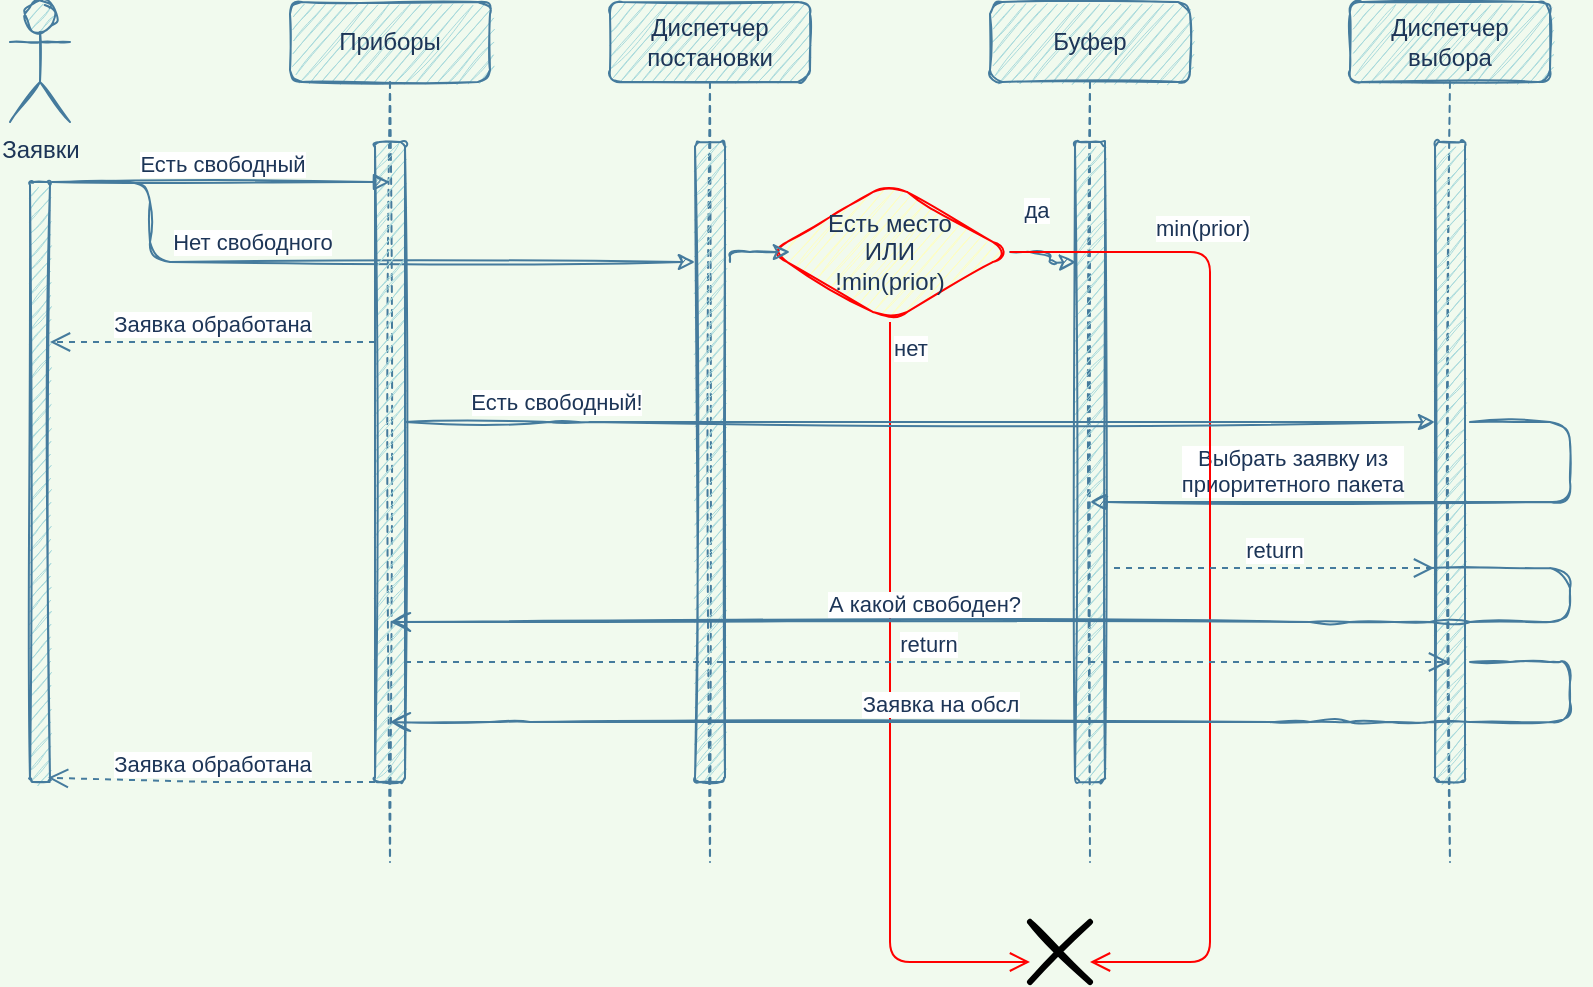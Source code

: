 <mxfile version="13.7.7" type="github">
  <diagram id="oBNc2SjiA_qH9JHI9bht" name="Page-1">
    <mxGraphModel dx="1422" dy="754" grid="0" gridSize="10" guides="1" tooltips="1" connect="1" arrows="1" fold="1" page="0" pageScale="1" pageWidth="850" pageHeight="1100" background="#F1FAEE" math="0" shadow="0">
      <root>
        <mxCell id="0" />
        <mxCell id="1" parent="0" />
        <mxCell id="NhnUtjoeqvK62sWytG-r-1" value="&lt;div&gt;Заявки&lt;/div&gt;&lt;div&gt;&lt;br&gt;&lt;/div&gt;" style="shape=umlActor;verticalLabelPosition=bottom;verticalAlign=top;html=1;fillColor=#A8DADC;strokeColor=#457B9D;fontColor=#1D3557;rounded=1;sketch=1;" parent="1" vertex="1">
          <mxGeometry x="30" y="50" width="30" height="60" as="geometry" />
        </mxCell>
        <mxCell id="NhnUtjoeqvK62sWytG-r-27" style="edgeStyle=orthogonalEdgeStyle;rounded=1;sketch=1;orthogonalLoop=1;jettySize=auto;html=1;strokeColor=#457B9D;fillColor=#A8DADC;fontColor=#1D3557;" parent="1" target="NhnUtjoeqvK62sWytG-r-26" edge="1">
          <mxGeometry relative="1" as="geometry">
            <mxPoint x="60" y="140" as="sourcePoint" />
            <Array as="points">
              <mxPoint x="100" y="180" />
            </Array>
          </mxGeometry>
        </mxCell>
        <mxCell id="NhnUtjoeqvK62sWytG-r-28" value="Нет свободного" style="edgeLabel;html=1;align=center;verticalAlign=middle;resizable=0;points=[];fontColor=#1D3557;" parent="NhnUtjoeqvK62sWytG-r-27" vertex="1" connectable="0">
          <mxGeometry x="-0.374" y="3" relative="1" as="geometry">
            <mxPoint x="20" y="-7" as="offset" />
          </mxGeometry>
        </mxCell>
        <mxCell id="NhnUtjoeqvK62sWytG-r-4" value="" style="html=1;points=[];perimeter=orthogonalPerimeter;fillColor=#A8DADC;strokeColor=#457B9D;fontColor=#1D3557;rounded=1;sketch=1;" parent="1" vertex="1">
          <mxGeometry x="40" y="140" width="10" height="300" as="geometry" />
        </mxCell>
        <mxCell id="NhnUtjoeqvK62sWytG-r-5" value="Приборы" style="shape=umlLifeline;perimeter=lifelinePerimeter;whiteSpace=wrap;html=1;container=1;collapsible=0;recursiveResize=0;outlineConnect=0;fillColor=#A8DADC;strokeColor=#457B9D;fontColor=#1D3557;rounded=1;sketch=1;shadow=0;" parent="1" vertex="1">
          <mxGeometry x="170" y="50" width="100" height="430" as="geometry" />
        </mxCell>
        <mxCell id="NhnUtjoeqvK62sWytG-r-18" value="" style="html=1;points=[];perimeter=orthogonalPerimeter;rounded=1;sketch=1;strokeColor=#457B9D;fillColor=#A8DADC;fontColor=#1D3557;" parent="NhnUtjoeqvK62sWytG-r-5" vertex="1">
          <mxGeometry x="42.5" y="70" width="15" height="320" as="geometry" />
        </mxCell>
        <mxCell id="NhnUtjoeqvK62sWytG-r-19" value="Есть свободный" style="html=1;verticalAlign=bottom;endArrow=block;strokeColor=#457B9D;fillColor=#A8DADC;fontColor=#1D3557;exitX=1.1;exitY=0;exitDx=0;exitDy=0;exitPerimeter=0;sketch=1;shadow=0;" parent="1" source="NhnUtjoeqvK62sWytG-r-4" edge="1">
          <mxGeometry relative="1" as="geometry">
            <mxPoint x="60" y="140" as="sourcePoint" />
            <mxPoint x="220" y="140" as="targetPoint" />
          </mxGeometry>
        </mxCell>
        <mxCell id="NhnUtjoeqvK62sWytG-r-20" value="Заявка обработана" style="html=1;verticalAlign=bottom;endArrow=open;dashed=1;endSize=8;strokeColor=#457B9D;fillColor=#A8DADC;fontColor=#1D3557;" parent="1" source="NhnUtjoeqvK62sWytG-r-18" edge="1">
          <mxGeometry relative="1" as="geometry">
            <mxPoint x="50" y="220" as="targetPoint" />
            <Array as="points">
              <mxPoint x="130" y="220" />
            </Array>
          </mxGeometry>
        </mxCell>
        <mxCell id="NhnUtjoeqvK62sWytG-r-35" style="edgeStyle=orthogonalEdgeStyle;rounded=1;sketch=1;orthogonalLoop=1;jettySize=auto;html=1;strokeColor=#457B9D;fillColor=#A8DADC;fontSize=11;fontColor=#1D3557;" parent="1" source="NhnUtjoeqvK62sWytG-r-22" edge="1">
          <mxGeometry relative="1" as="geometry">
            <mxPoint x="563" y="180" as="targetPoint" />
          </mxGeometry>
        </mxCell>
        <mxCell id="NhnUtjoeqvK62sWytG-r-36" value="да" style="edgeLabel;html=1;align=center;verticalAlign=middle;resizable=0;points=[];fontSize=11;fontColor=#1D3557;" parent="NhnUtjoeqvK62sWytG-r-35" vertex="1" connectable="0">
          <mxGeometry x="-0.348" y="10" relative="1" as="geometry">
            <mxPoint y="-11" as="offset" />
          </mxGeometry>
        </mxCell>
        <mxCell id="NhnUtjoeqvK62sWytG-r-22" value="&lt;div&gt;Есть место&lt;br&gt;ИЛИ&lt;/div&gt;&lt;div&gt;!min(prior)&lt;br&gt;&lt;/div&gt;" style="rhombus;whiteSpace=wrap;html=1;fillColor=#ffffc0;strokeColor=#ff0000;rounded=1;sketch=1;fontColor=#1D3557;" parent="1" vertex="1">
          <mxGeometry x="410" y="140" width="120" height="70" as="geometry" />
        </mxCell>
        <mxCell id="NhnUtjoeqvK62sWytG-r-24" value="нет" style="edgeStyle=orthogonalEdgeStyle;html=1;align=left;verticalAlign=top;endArrow=open;endSize=8;strokeColor=#ff0000;fillColor=#A8DADC;fontColor=#1D3557;" parent="1" source="NhnUtjoeqvK62sWytG-r-22" edge="1">
          <mxGeometry x="-1" relative="1" as="geometry">
            <mxPoint x="540" y="530" as="targetPoint" />
            <Array as="points">
              <mxPoint x="470" y="530" />
            </Array>
          </mxGeometry>
        </mxCell>
        <mxCell id="NhnUtjoeqvK62sWytG-r-25" value="&lt;div&gt;Диспетчер&lt;/div&gt;&lt;div&gt;постановки&lt;br&gt;&lt;/div&gt;" style="shape=umlLifeline;perimeter=lifelinePerimeter;whiteSpace=wrap;html=1;container=1;collapsible=0;recursiveResize=0;outlineConnect=0;fillColor=#A8DADC;strokeColor=#457B9D;fontColor=#1D3557;rounded=1;sketch=1;" parent="1" vertex="1">
          <mxGeometry x="330" y="50" width="100" height="430" as="geometry" />
        </mxCell>
        <mxCell id="NhnUtjoeqvK62sWytG-r-26" value="" style="html=1;points=[];perimeter=orthogonalPerimeter;rounded=1;sketch=1;strokeColor=#457B9D;fillColor=#A8DADC;fontColor=#1D3557;" parent="NhnUtjoeqvK62sWytG-r-25" vertex="1">
          <mxGeometry x="42.5" y="70" width="15" height="320" as="geometry" />
        </mxCell>
        <mxCell id="NhnUtjoeqvK62sWytG-r-30" value="Буфер" style="shape=umlLifeline;perimeter=lifelinePerimeter;whiteSpace=wrap;html=1;container=1;collapsible=0;recursiveResize=0;outlineConnect=0;fillColor=#A8DADC;strokeColor=#457B9D;fontColor=#1D3557;rounded=1;sketch=1;" parent="1" vertex="1">
          <mxGeometry x="520" y="50" width="100" height="430" as="geometry" />
        </mxCell>
        <mxCell id="NhnUtjoeqvK62sWytG-r-31" value="" style="html=1;points=[];perimeter=orthogonalPerimeter;rounded=1;sketch=1;strokeColor=#457B9D;fillColor=#A8DADC;fontColor=#1D3557;" parent="NhnUtjoeqvK62sWytG-r-30" vertex="1">
          <mxGeometry x="42.5" y="70" width="15" height="320" as="geometry" />
        </mxCell>
        <mxCell id="NhnUtjoeqvK62sWytG-r-37" style="edgeStyle=orthogonalEdgeStyle;rounded=1;sketch=1;orthogonalLoop=1;jettySize=auto;html=1;strokeColor=#457B9D;fillColor=#A8DADC;fontSize=11;fontColor=#1D3557;" parent="1" edge="1">
          <mxGeometry relative="1" as="geometry">
            <mxPoint x="390" y="180" as="sourcePoint" />
            <mxPoint x="420" y="175" as="targetPoint" />
            <Array as="points">
              <mxPoint x="390" y="175" />
            </Array>
          </mxGeometry>
        </mxCell>
        <mxCell id="NhnUtjoeqvK62sWytG-r-38" value="" style="shape=umlDestroy;whiteSpace=wrap;html=1;strokeWidth=3;rounded=1;sketch=1;fillColor=#A8DADC;fontSize=11;fontColor=#1D3557;" parent="1" vertex="1">
          <mxGeometry x="540" y="510" width="30" height="30" as="geometry" />
        </mxCell>
        <mxCell id="NhnUtjoeqvK62sWytG-r-39" value="&lt;div&gt;Диспетчер&lt;/div&gt;&lt;div&gt;выбора&lt;br&gt;&lt;/div&gt;" style="shape=umlLifeline;perimeter=lifelinePerimeter;whiteSpace=wrap;html=1;container=1;collapsible=0;recursiveResize=0;outlineConnect=0;fillColor=#A8DADC;strokeColor=#457B9D;fontColor=#1D3557;rounded=1;sketch=1;" parent="1" vertex="1">
          <mxGeometry x="700" y="50" width="100" height="430" as="geometry" />
        </mxCell>
        <mxCell id="NhnUtjoeqvK62sWytG-r-40" value="" style="html=1;points=[];perimeter=orthogonalPerimeter;rounded=1;sketch=1;strokeColor=#457B9D;fillColor=#A8DADC;fontColor=#1D3557;" parent="NhnUtjoeqvK62sWytG-r-39" vertex="1">
          <mxGeometry x="42.5" y="70" width="15" height="320" as="geometry" />
        </mxCell>
        <mxCell id="NhnUtjoeqvK62sWytG-r-48" value="&lt;div&gt;Выбрать заявку из&lt;/div&gt;&lt;div&gt;приоритетного пакета&lt;br&gt;&lt;/div&gt;" style="html=1;verticalAlign=bottom;endArrow=block;shadow=0;strokeColor=#457B9D;fillColor=#A8DADC;fontSize=11;fontColor=#1D3557;sketch=1;" parent="NhnUtjoeqvK62sWytG-r-39" target="NhnUtjoeqvK62sWytG-r-30" edge="1">
          <mxGeometry x="0.392" width="80" relative="1" as="geometry">
            <mxPoint x="60" y="210" as="sourcePoint" />
            <mxPoint x="-10" y="240" as="targetPoint" />
            <Array as="points">
              <mxPoint x="110" y="210" />
              <mxPoint x="110" y="250" />
            </Array>
            <mxPoint as="offset" />
          </mxGeometry>
        </mxCell>
        <mxCell id="NhnUtjoeqvK62sWytG-r-41" value="&lt;div&gt;min(prior)&lt;/div&gt;" style="edgeStyle=orthogonalEdgeStyle;html=1;align=left;verticalAlign=top;endArrow=open;endSize=8;strokeColor=#ff0000;fillColor=#A8DADC;fontColor=#1D3557;" parent="1" source="NhnUtjoeqvK62sWytG-r-22" edge="1">
          <mxGeometry x="-0.724" y="25" relative="1" as="geometry">
            <mxPoint x="570" y="530" as="targetPoint" />
            <mxPoint x="470" y="290" as="sourcePoint" />
            <Array as="points">
              <mxPoint x="630" y="175" />
              <mxPoint x="630" y="530" />
            </Array>
            <mxPoint as="offset" />
          </mxGeometry>
        </mxCell>
        <mxCell id="NhnUtjoeqvK62sWytG-r-45" style="edgeStyle=orthogonalEdgeStyle;rounded=1;sketch=1;orthogonalLoop=1;jettySize=auto;html=1;shadow=0;strokeColor=#457B9D;fillColor=#A8DADC;fontSize=11;fontColor=#1D3557;" parent="1" source="NhnUtjoeqvK62sWytG-r-18" target="NhnUtjoeqvK62sWytG-r-40" edge="1">
          <mxGeometry relative="1" as="geometry">
            <Array as="points">
              <mxPoint x="310" y="260" />
              <mxPoint x="310" y="260" />
            </Array>
          </mxGeometry>
        </mxCell>
        <mxCell id="NhnUtjoeqvK62sWytG-r-46" value="&lt;div&gt;Есть свободный!&lt;/div&gt;" style="edgeLabel;html=1;align=center;verticalAlign=middle;resizable=0;points=[];fontSize=11;fontColor=#1D3557;" parent="NhnUtjoeqvK62sWytG-r-45" vertex="1" connectable="0">
          <mxGeometry x="-0.663" y="1" relative="1" as="geometry">
            <mxPoint x="-11.5" y="-9" as="offset" />
          </mxGeometry>
        </mxCell>
        <mxCell id="NhnUtjoeqvK62sWytG-r-53" value="return" style="html=1;verticalAlign=bottom;endArrow=open;dashed=1;endSize=8;shadow=0;strokeColor=#457B9D;fillColor=#A8DADC;fontSize=11;fontColor=#1D3557;" parent="1" edge="1">
          <mxGeometry relative="1" as="geometry">
            <mxPoint x="742" y="333" as="targetPoint" />
            <mxPoint x="582" y="333" as="sourcePoint" />
            <Array as="points" />
          </mxGeometry>
        </mxCell>
        <mxCell id="NhnUtjoeqvK62sWytG-r-54" value="А какой свободен?" style="html=1;verticalAlign=bottom;endArrow=open;endSize=8;shadow=0;strokeColor=#457B9D;fillColor=#A8DADC;fontSize=11;fontColor=#1D3557;sketch=1;" parent="1" target="NhnUtjoeqvK62sWytG-r-5" edge="1">
          <mxGeometry x="0.224" relative="1" as="geometry">
            <mxPoint x="690" y="370" as="targetPoint" />
            <mxPoint x="740" y="333" as="sourcePoint" />
            <Array as="points">
              <mxPoint x="810" y="333" />
              <mxPoint x="810" y="360" />
              <mxPoint x="750" y="360" />
              <mxPoint x="690" y="360" />
            </Array>
            <mxPoint as="offset" />
          </mxGeometry>
        </mxCell>
        <mxCell id="NhnUtjoeqvK62sWytG-r-57" value="Заявка обработана" style="html=1;verticalAlign=bottom;endArrow=open;dashed=1;endSize=8;strokeColor=#457B9D;fillColor=#A8DADC;fontColor=#1D3557;entryX=0.9;entryY=0.993;entryDx=0;entryDy=0;entryPerimeter=0;" parent="1" source="NhnUtjoeqvK62sWytG-r-18" target="NhnUtjoeqvK62sWytG-r-4" edge="1">
          <mxGeometry relative="1" as="geometry">
            <mxPoint x="52" y="220.1" as="targetPoint" />
            <mxPoint x="212.5" y="220" as="sourcePoint" />
            <Array as="points">
              <mxPoint x="130" y="440" />
            </Array>
          </mxGeometry>
        </mxCell>
        <mxCell id="NhnUtjoeqvK62sWytG-r-58" value="return" style="html=1;verticalAlign=bottom;endArrow=open;dashed=1;endSize=8;shadow=0;strokeColor=#457B9D;fillColor=#A8DADC;fontSize=11;fontColor=#1D3557;" parent="1" source="NhnUtjoeqvK62sWytG-r-18" target="NhnUtjoeqvK62sWytG-r-39" edge="1">
          <mxGeometry relative="1" as="geometry">
            <mxPoint x="385" y="400" as="targetPoint" />
            <mxPoint x="225" y="400" as="sourcePoint" />
            <Array as="points">
              <mxPoint x="540" y="380" />
            </Array>
          </mxGeometry>
        </mxCell>
        <mxCell id="NhnUtjoeqvK62sWytG-r-61" value="Заявка на обсл" style="html=1;verticalAlign=bottom;endArrow=open;endSize=8;shadow=0;strokeColor=#457B9D;fillColor=#A8DADC;fontSize=11;fontColor=#1D3557;sketch=1;" parent="1" target="NhnUtjoeqvK62sWytG-r-5" edge="1">
          <mxGeometry x="0.181" relative="1" as="geometry">
            <mxPoint x="219.5" y="360" as="targetPoint" />
            <mxPoint x="760" y="380" as="sourcePoint" />
            <Array as="points">
              <mxPoint x="790" y="380" />
              <mxPoint x="810" y="380" />
              <mxPoint x="810" y="410" />
              <mxPoint x="750" y="410" />
              <mxPoint x="710" y="410" />
              <mxPoint x="670" y="410" />
              <mxPoint x="280" y="410" />
            </Array>
            <mxPoint as="offset" />
          </mxGeometry>
        </mxCell>
      </root>
    </mxGraphModel>
  </diagram>
</mxfile>
